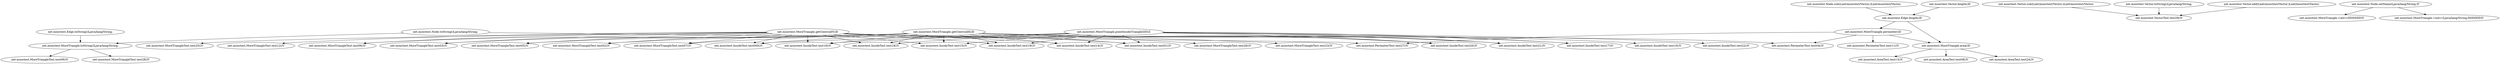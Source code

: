 digraph {
"net.mooctest.MoreTriangle.toString()Ljava/lang/String;" -> "net.mooctest.MoreTriangleTest.test28()V";
"net.mooctest.MoreTriangle.toString()Ljava/lang/String;" -> "net.mooctest.MoreTriangleTest.test09()V";
"net.mooctest.Node.toString()Ljava/lang/String;" -> "net.mooctest.MoreTriangle.toString()Ljava/lang/String;";
"net.mooctest.Node.toString()Ljava/lang/String;" -> "net.mooctest.PerimeterTest.test27()V";
"net.mooctest.MoreTriangle.perimeter()D" -> "net.mooctest.PerimeterTest.test04()V";
"net.mooctest.MoreTriangle.perimeter()D" -> "net.mooctest.PerimeterTest.test27()V";
"net.mooctest.MoreTriangle.perimeter()D" -> "net.mooctest.MoreTriangle.area()D";
"net.mooctest.MoreTriangle.perimeter()D" -> "net.mooctest.PerimeterTest.test11()V";
"net.mooctest.MoreTriangle.getCentroidX()D" -> "net.mooctest.MoreTriangleTest.test23()V";
"net.mooctest.MoreTriangle.getCentroidX()D" -> "net.mooctest.InsideTest.test01()V";
"net.mooctest.MoreTriangle.getCentroidX()D" -> "net.mooctest.InsideTest.test20()V";
"net.mooctest.MoreTriangle.getCentroidX()D" -> "net.mooctest.InsideTest.test21()V";
"net.mooctest.MoreTriangle.getCentroidX()D" -> "net.mooctest.MoreTriangleTest.test03()V";
"net.mooctest.MoreTriangle.getCentroidX()D" -> "net.mooctest.MoreTriangleTest.test26()V";
"net.mooctest.MoreTriangle.getCentroidX()D" -> "net.mooctest.MoreTriangleTest.test02()V";
"net.mooctest.MoreTriangle.getCentroidX()D" -> "net.mooctest.MoreTriangleTest.test07()V";
"net.mooctest.MoreTriangle.getCentroidX()D" -> "net.mooctest.MoreTriangleTest.test05()V";
"net.mooctest.MoreTriangle.getCentroidX()D" -> "net.mooctest.MoreTriangleTest.test06()V";
"net.mooctest.MoreTriangle.getCentroidX()D" -> "net.mooctest.InsideTest.test17()V";
"net.mooctest.MoreTriangle.getCentroidX()D" -> "net.mooctest.InsideTest.test000()V";
"net.mooctest.MoreTriangle.getCentroidX()D" -> "net.mooctest.InsideTest.test16()V";
"net.mooctest.MoreTriangle.getCentroidX()D" -> "net.mooctest.InsideTest.test18()V";
"net.mooctest.MoreTriangle.getCentroidX()D" -> "net.mooctest.InsideTest.test19()V";
"net.mooctest.MoreTriangle.getCentroidX()D" -> "net.mooctest.InsideTest.test14()V";
"net.mooctest.MoreTriangle.getCentroidX()D" -> "net.mooctest.InsideTest.test15()V";
"net.mooctest.MoreTriangle.getCentroidY()D" -> "net.mooctest.MoreTriangleTest.test12()V";
"net.mooctest.MoreTriangle.getCentroidY()D" -> "net.mooctest.MoreTriangleTest.test25()V";
"net.mooctest.MoreTriangle.getCentroidY()D" -> "net.mooctest.InsideTest.test01()V";
"net.mooctest.MoreTriangle.getCentroidY()D" -> "net.mooctest.InsideTest.test20()V";
"net.mooctest.MoreTriangle.getCentroidY()D" -> "net.mooctest.InsideTest.test21()V";
"net.mooctest.MoreTriangle.getCentroidY()D" -> "net.mooctest.MoreTriangleTest.test03()V";
"net.mooctest.MoreTriangle.getCentroidY()D" -> "net.mooctest.MoreTriangleTest.test02()V";
"net.mooctest.MoreTriangle.getCentroidY()D" -> "net.mooctest.MoreTriangleTest.test07()V";
"net.mooctest.MoreTriangle.getCentroidY()D" -> "net.mooctest.MoreTriangleTest.test05()V";
"net.mooctest.MoreTriangle.getCentroidY()D" -> "net.mooctest.MoreTriangleTest.test06()V";
"net.mooctest.MoreTriangle.getCentroidY()D" -> "net.mooctest.PerimeterTest.test04()V";
"net.mooctest.MoreTriangle.getCentroidY()D" -> "net.mooctest.InsideTest.test000()V";
"net.mooctest.MoreTriangle.getCentroidY()D" -> "net.mooctest.InsideTest.test16()V";
"net.mooctest.MoreTriangle.getCentroidY()D" -> "net.mooctest.InsideTest.test18()V";
"net.mooctest.MoreTriangle.getCentroidY()D" -> "net.mooctest.InsideTest.test19()V";
"net.mooctest.MoreTriangle.getCentroidY()D" -> "net.mooctest.InsideTest.test14()V";
"net.mooctest.MoreTriangle.getCentroidY()D" -> "net.mooctest.InsideTest.test15()V";
"net.mooctest.Vector.sub(Lnet/mooctest/Vector;)Lnet/mooctest/Vector;" -> "net.mooctest.VectorTest.test29()V";
"net.mooctest.Vector.toString()Ljava/lang/String;" -> "net.mooctest.VectorTest.test29()V";
"net.mooctest.Edge.length()D" -> "net.mooctest.MoreTriangle.perimeter()D";
"net.mooctest.Edge.length()D" -> "net.mooctest.MoreTriangle.area()D";
"net.mooctest.MoreTriangle.area()D" -> "net.mooctest.AreaTest.test13()V";
"net.mooctest.MoreTriangle.area()D" -> "net.mooctest.AreaTest.test08()V";
"net.mooctest.MoreTriangle.area()D" -> "net.mooctest.AreaTest.test24()V";
"net.mooctest.Edge.toString()Ljava/lang/String;" -> "net.mooctest.MoreTriangle.toString()Ljava/lang/String;";
"net.mooctest.Node.setName(Ljava/lang/String;)V" -> "net.mooctest.MoreTriangle.<init>(DDDDDD)V";
"net.mooctest.Node.setName(Ljava/lang/String;)V" -> "net.mooctest.MoreTriangle.<init>(Ljava/lang/String;DDDDDD)V";
"net.mooctest.Vector.add(Lnet/mooctest/Vector;)Lnet/mooctest/Vector;" -> "net.mooctest.VectorTest.test29()V";
"net.mooctest.MoreTriangle.pointInsideTriangle(DD)Z" -> "net.mooctest.InsideTest.test17()V";
"net.mooctest.MoreTriangle.pointInsideTriangle(DD)Z" -> "net.mooctest.InsideTest.test000()V";
"net.mooctest.MoreTriangle.pointInsideTriangle(DD)Z" -> "net.mooctest.InsideTest.test16()V";
"net.mooctest.MoreTriangle.pointInsideTriangle(DD)Z" -> "net.mooctest.InsideTest.test18()V";
"net.mooctest.MoreTriangle.pointInsideTriangle(DD)Z" -> "net.mooctest.InsideTest.test19()V";
"net.mooctest.MoreTriangle.pointInsideTriangle(DD)Z" -> "net.mooctest.InsideTest.test14()V";
"net.mooctest.MoreTriangle.pointInsideTriangle(DD)Z" -> "net.mooctest.InsideTest.test15()V";
"net.mooctest.MoreTriangle.pointInsideTriangle(DD)Z" -> "net.mooctest.InsideTest.test01()V";
"net.mooctest.MoreTriangle.pointInsideTriangle(DD)Z" -> "net.mooctest.InsideTest.test22()V";
"net.mooctest.MoreTriangle.pointInsideTriangle(DD)Z" -> "net.mooctest.InsideTest.test10()V";
"net.mooctest.MoreTriangle.pointInsideTriangle(DD)Z" -> "net.mooctest.InsideTest.test20()V";
"net.mooctest.MoreTriangle.pointInsideTriangle(DD)Z" -> "net.mooctest.InsideTest.test21()V";
"net.mooctest.Node.sub(Lnet/mooctest/Vector;)Lnet/mooctest/Vector;" -> "net.mooctest.Edge.length()D";
"net.mooctest.Vector.length()D" -> "net.mooctest.Edge.length()D";
}